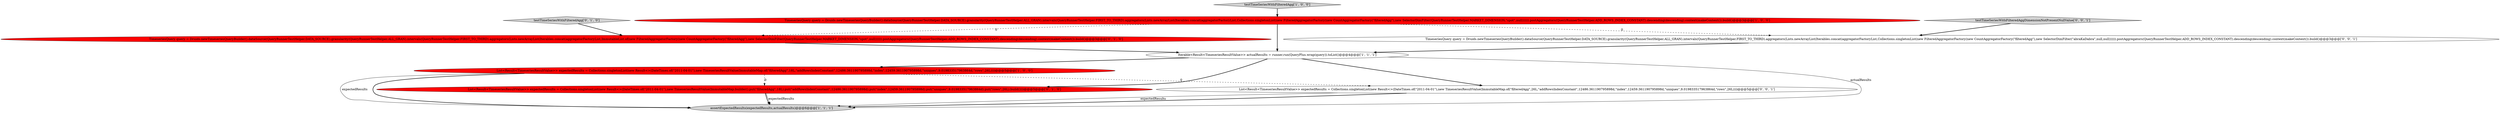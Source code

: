 digraph {
7 [style = filled, label = "TimeseriesQuery query = Druids.newTimeseriesQueryBuilder().dataSource(QueryRunnerTestHelper.DATA_SOURCE).granularity(QueryRunnerTestHelper.ALL_GRAN).intervals(QueryRunnerTestHelper.FIRST_TO_THIRD).aggregators(Lists.newArrayList(Iterables.concat(aggregatorFactoryList,ImmutableList.of(new FilteredAggregatorFactory(new CountAggregatorFactory(\"filteredAgg\"),new SelectorDimFilter(QueryRunnerTestHelper.MARKET_DIMENSION,\"spot\",null)))))).postAggregators(QueryRunnerTestHelper.ADD_ROWS_INDEX_CONSTANT).descending(descending).context(makeContext()).build()@@@3@@@['0', '1', '0']", fillcolor = red, shape = ellipse image = "AAA1AAABBB2BBB"];
2 [style = filled, label = "List<Result<TimeseriesResultValue>> expectedResults = Collections.singletonList(new Result<>(DateTimes.of(\"2011-04-01\"),new TimeseriesResultValue(ImmutableMap.of(\"filteredAgg\",18L,\"addRowsIndexConstant\",12486.361190795898d,\"index\",12459.361190795898d,\"uniques\",9.019833517963864d,\"rows\",26L))))@@@5@@@['1', '0', '0']", fillcolor = red, shape = ellipse image = "AAA1AAABBB1BBB"];
10 [style = filled, label = "testTimeSeriesWithFilteredAggDimensionNotPresentNullValue['0', '0', '1']", fillcolor = lightgray, shape = diamond image = "AAA0AAABBB3BBB"];
1 [style = filled, label = "TimeseriesQuery query = Druids.newTimeseriesQueryBuilder().dataSource(QueryRunnerTestHelper.DATA_SOURCE).granularity(QueryRunnerTestHelper.ALL_GRAN).intervals(QueryRunnerTestHelper.FIRST_TO_THIRD).aggregators(Lists.newArrayList(Iterables.concat(aggregatorFactoryList,Collections.singletonList(new FilteredAggregatorFactory(new CountAggregatorFactory(\"filteredAgg\"),new SelectorDimFilter(QueryRunnerTestHelper.MARKET_DIMENSION,\"spot\",null)))))).postAggregators(QueryRunnerTestHelper.ADD_ROWS_INDEX_CONSTANT).descending(descending).context(makeContext()).build()@@@3@@@['1', '0', '0']", fillcolor = red, shape = ellipse image = "AAA1AAABBB1BBB"];
6 [style = filled, label = "List<Result<TimeseriesResultValue>> expectedResults = Collections.singletonList(new Result<>(DateTimes.of(\"2011-04-01\"),new TimeseriesResultValue(ImmutableMap.builder().put(\"filteredAgg\",18L).put(\"addRowsIndexConstant\",12486.361190795898d).put(\"index\",12459.361190795898d).put(\"uniques\",9.019833517963864d).put(\"rows\",26L).build())))@@@5@@@['0', '1', '0']", fillcolor = red, shape = ellipse image = "AAA1AAABBB2BBB"];
4 [style = filled, label = "assertExpectedResults(expectedResults,actualResults)@@@6@@@['1', '1', '1']", fillcolor = lightgray, shape = ellipse image = "AAA0AAABBB1BBB"];
9 [style = filled, label = "List<Result<TimeseriesResultValue>> expectedResults = Collections.singletonList(new Result<>(DateTimes.of(\"2011-04-01\"),new TimeseriesResultValue(ImmutableMap.of(\"filteredAgg\",26L,\"addRowsIndexConstant\",12486.361190795898d,\"index\",12459.361190795898d,\"uniques\",9.019833517963864d,\"rows\",26L))))@@@5@@@['0', '0', '1']", fillcolor = white, shape = ellipse image = "AAA0AAABBB3BBB"];
5 [style = filled, label = "testTimeSeriesWithFilteredAgg['0', '1', '0']", fillcolor = lightgray, shape = diamond image = "AAA0AAABBB2BBB"];
8 [style = filled, label = "TimeseriesQuery query = Druids.newTimeseriesQueryBuilder().dataSource(QueryRunnerTestHelper.DATA_SOURCE).granularity(QueryRunnerTestHelper.ALL_GRAN).intervals(QueryRunnerTestHelper.FIRST_TO_THIRD).aggregators(Lists.newArrayList(Iterables.concat(aggregatorFactoryList,Collections.singletonList(new FilteredAggregatorFactory(new CountAggregatorFactory(\"filteredAgg\"),new SelectorDimFilter(\"abraKaDabra\",null,null)))))).postAggregators(QueryRunnerTestHelper.ADD_ROWS_INDEX_CONSTANT).descending(descending).context(makeContext()).build()@@@3@@@['0', '0', '1']", fillcolor = white, shape = ellipse image = "AAA0AAABBB3BBB"];
3 [style = filled, label = "Iterable<Result<TimeseriesResultValue>> actualResults = runner.run(QueryPlus.wrap(query)).toList()@@@4@@@['1', '1', '1']", fillcolor = white, shape = ellipse image = "AAA0AAABBB1BBB"];
0 [style = filled, label = "testTimeSeriesWithFilteredAgg['1', '0', '0']", fillcolor = lightgray, shape = diamond image = "AAA0AAABBB1BBB"];
1->3 [style = bold, label=""];
3->9 [style = bold, label=""];
5->7 [style = bold, label=""];
6->4 [style = bold, label=""];
3->6 [style = bold, label=""];
1->8 [style = dashed, label="0"];
2->4 [style = solid, label="expectedResults"];
9->4 [style = solid, label="expectedResults"];
6->4 [style = solid, label="expectedResults"];
1->7 [style = dashed, label="0"];
3->2 [style = bold, label=""];
10->8 [style = bold, label=""];
2->9 [style = dashed, label="0"];
2->4 [style = bold, label=""];
0->1 [style = bold, label=""];
7->3 [style = bold, label=""];
9->4 [style = bold, label=""];
3->4 [style = solid, label="actualResults"];
8->3 [style = bold, label=""];
2->6 [style = dashed, label="0"];
}
